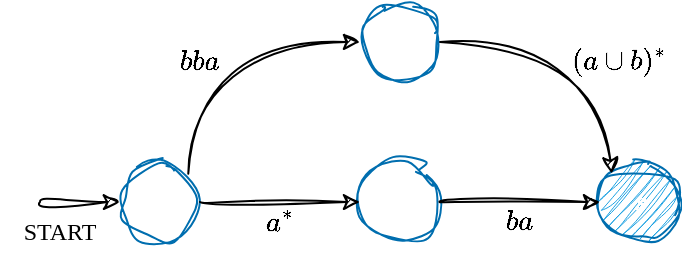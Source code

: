 <mxfile version="28.2.5">
  <diagram name="Pagina-1" id="MN7WsSKvXLgIGYer2BLl">
    <mxGraphModel dx="315" dy="221" grid="1" gridSize="10" guides="1" tooltips="1" connect="1" arrows="1" fold="1" page="1" pageScale="1" pageWidth="827" pageHeight="1169" math="1" shadow="0">
      <root>
        <mxCell id="0" />
        <mxCell id="1" parent="0" />
        <mxCell id="ddl-roebjKmBMkPWHnF6-1" value="$$s$$" style="ellipse;whiteSpace=wrap;html=1;fillColor=#1ba1e2;fontColor=#ffffff;strokeColor=#006EAF;sketch=1;curveFitting=1;jiggle=2;" parent="1" vertex="1">
          <mxGeometry x="520" y="400" width="40" height="40" as="geometry" />
        </mxCell>
        <mxCell id="ddl-roebjKmBMkPWHnF6-2" value="$$p$$" style="ellipse;whiteSpace=wrap;html=1;sketch=1;curveFitting=1;jiggle=2;fillColor=none;fontColor=#ffffff;strokeColor=#006EAF;" parent="1" vertex="1">
          <mxGeometry x="280" y="400" width="40" height="40" as="geometry" />
        </mxCell>
        <mxCell id="ddl-roebjKmBMkPWHnF6-7" value="$$r$$" style="ellipse;whiteSpace=wrap;html=1;sketch=1;curveFitting=1;jiggle=2;fillColor=none;fontColor=#ffffff;strokeColor=#006EAF;" parent="1" vertex="1">
          <mxGeometry x="400" y="400" width="40" height="40" as="geometry" />
        </mxCell>
        <mxCell id="ddl-roebjKmBMkPWHnF6-11" value="" style="curved=1;endArrow=classic;html=1;rounded=0;exitX=1;exitY=0.5;exitDx=0;exitDy=0;entryX=0;entryY=0.5;entryDx=0;entryDy=0;sketch=1;curveFitting=1;jiggle=2;" parent="1" source="ddl-roebjKmBMkPWHnF6-2" target="ddl-roebjKmBMkPWHnF6-7" edge="1">
          <mxGeometry width="50" height="50" relative="1" as="geometry">
            <mxPoint x="440" y="339.79" as="sourcePoint" />
            <mxPoint x="480" y="339.79" as="targetPoint" />
            <Array as="points" />
          </mxGeometry>
        </mxCell>
        <mxCell id="61cGgM1Lmk8JUmtUeZvV-2" value="" style="curved=1;endArrow=classic;html=1;rounded=0;entryX=0;entryY=0.5;entryDx=0;entryDy=0;sketch=1;curveFitting=1;jiggle=2;" parent="1" target="ddl-roebjKmBMkPWHnF6-2" edge="1">
          <mxGeometry width="50" height="50" relative="1" as="geometry">
            <mxPoint x="240" y="420" as="sourcePoint" />
            <mxPoint x="260" y="419.75" as="targetPoint" />
            <Array as="points" />
          </mxGeometry>
        </mxCell>
        <mxCell id="61cGgM1Lmk8JUmtUeZvV-3" value="START" style="text;html=1;align=center;verticalAlign=middle;whiteSpace=wrap;rounded=0;fontFamily=Comic Sans MS;" parent="1" vertex="1">
          <mxGeometry x="220" y="420" width="60" height="30" as="geometry" />
        </mxCell>
        <mxCell id="9zvys9ynLDpc2vi1LoEm-1" value="" style="curved=1;endArrow=classic;html=1;rounded=0;exitX=1;exitY=0.5;exitDx=0;exitDy=0;entryX=0;entryY=0.5;entryDx=0;entryDy=0;sketch=1;curveFitting=1;jiggle=2;" parent="1" source="ddl-roebjKmBMkPWHnF6-7" target="ddl-roebjKmBMkPWHnF6-1" edge="1">
          <mxGeometry width="50" height="50" relative="1" as="geometry">
            <mxPoint x="420" y="430" as="sourcePoint" />
            <mxPoint x="500" y="430" as="targetPoint" />
            <Array as="points" />
          </mxGeometry>
        </mxCell>
        <mxCell id="9zvys9ynLDpc2vi1LoEm-3" value="$$q$$" style="ellipse;whiteSpace=wrap;html=1;sketch=1;curveFitting=1;jiggle=2;fillColor=none;fontColor=#ffffff;strokeColor=#006EAF;" parent="1" vertex="1">
          <mxGeometry x="400" y="320" width="40" height="40" as="geometry" />
        </mxCell>
        <mxCell id="9zvys9ynLDpc2vi1LoEm-4" value="" style="curved=1;endArrow=classic;html=1;rounded=0;exitX=1;exitY=0;exitDx=0;exitDy=0;entryX=0;entryY=0.5;entryDx=0;entryDy=0;sketch=1;curveFitting=1;jiggle=2;" parent="1" source="ddl-roebjKmBMkPWHnF6-2" target="9zvys9ynLDpc2vi1LoEm-3" edge="1">
          <mxGeometry width="50" height="50" relative="1" as="geometry">
            <mxPoint x="270" y="360" as="sourcePoint" />
            <mxPoint x="350" y="360" as="targetPoint" />
            <Array as="points">
              <mxPoint x="320" y="340" />
            </Array>
          </mxGeometry>
        </mxCell>
        <mxCell id="9zvys9ynLDpc2vi1LoEm-5" value="" style="curved=1;endArrow=classic;html=1;rounded=0;exitX=1;exitY=0.5;exitDx=0;exitDy=0;entryX=0;entryY=0;entryDx=0;entryDy=0;sketch=1;curveFitting=1;jiggle=2;" parent="1" source="9zvys9ynLDpc2vi1LoEm-3" target="ddl-roebjKmBMkPWHnF6-1" edge="1">
          <mxGeometry width="50" height="50" relative="1" as="geometry">
            <mxPoint x="440" y="420" as="sourcePoint" />
            <mxPoint x="526" y="334" as="targetPoint" />
            <Array as="points">
              <mxPoint x="520" y="340" />
            </Array>
          </mxGeometry>
        </mxCell>
        <mxCell id="9zvys9ynLDpc2vi1LoEm-6" value="&lt;font&gt;$$a^{*}$$&lt;/font&gt;" style="text;html=1;align=center;verticalAlign=middle;whiteSpace=wrap;rounded=0;" parent="1" vertex="1">
          <mxGeometry x="330" y="420" width="60" height="20" as="geometry" />
        </mxCell>
        <mxCell id="9zvys9ynLDpc2vi1LoEm-7" value="&lt;font&gt;$$ba$$&lt;/font&gt;" style="text;html=1;align=center;verticalAlign=middle;whiteSpace=wrap;rounded=0;" parent="1" vertex="1">
          <mxGeometry x="450" y="420" width="60" height="20" as="geometry" />
        </mxCell>
        <mxCell id="9zvys9ynLDpc2vi1LoEm-8" value="&lt;font&gt;$$bba$$&lt;/font&gt;" style="text;html=1;align=center;verticalAlign=middle;whiteSpace=wrap;rounded=0;" parent="1" vertex="1">
          <mxGeometry x="290" y="340" width="60" height="20" as="geometry" />
        </mxCell>
        <mxCell id="9zvys9ynLDpc2vi1LoEm-10" value="&lt;font&gt;$$(a\cup b)^{*}$$&lt;/font&gt;" style="text;html=1;align=center;verticalAlign=middle;whiteSpace=wrap;rounded=0;" parent="1" vertex="1">
          <mxGeometry x="500" y="340" width="60" height="20" as="geometry" />
        </mxCell>
      </root>
    </mxGraphModel>
  </diagram>
</mxfile>
